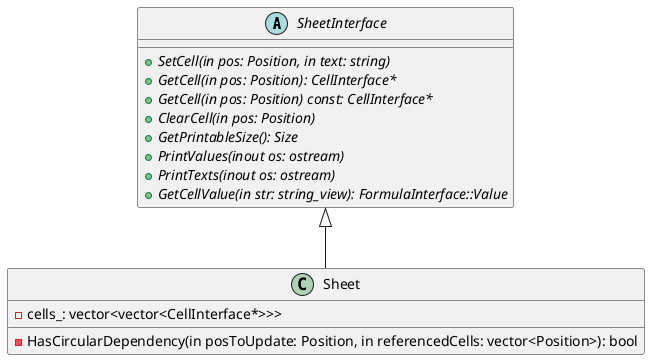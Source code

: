 
@startuml

abstract class SheetInterface {
    +{abstract} SetCell(in pos: Position, in text: string)
    +{abstract} GetCell(in pos: Position): CellInterface*
    +{abstract} GetCell(in pos: Position) const: CellInterface*
    +{abstract} ClearCell(in pos: Position)
    +{abstract} GetPrintableSize(): Size
    +{abstract} PrintValues(inout os: ostream)
    +{abstract} PrintTexts(inout os: ostream)
    +{abstract} GetCellValue(in str: string_view): FormulaInterface::Value
}

class Sheet {
    -cells_: vector<vector<CellInterface*>>>
    -HasCircularDependency(in posToUpdate: Position, in referencedCells: vector<Position>): bool
}

class Sheet extends SheetInterface

@enduml
